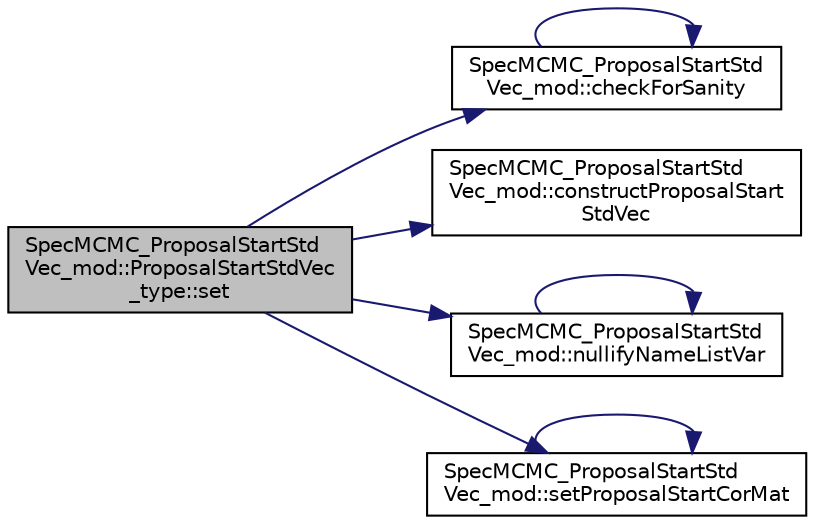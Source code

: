 digraph "SpecMCMC_ProposalStartStdVec_mod::ProposalStartStdVec_type::set"
{
 // LATEX_PDF_SIZE
  edge [fontname="Helvetica",fontsize="10",labelfontname="Helvetica",labelfontsize="10"];
  node [fontname="Helvetica",fontsize="10",shape=record];
  rankdir="LR";
  Node1 [label="SpecMCMC_ProposalStartStd\lVec_mod::ProposalStartStdVec\l_type::set",height=0.2,width=0.4,color="black", fillcolor="grey75", style="filled", fontcolor="black",tooltip=" "];
  Node1 -> Node2 [color="midnightblue",fontsize="10",style="solid"];
  Node2 [label="SpecMCMC_ProposalStartStd\lVec_mod::checkForSanity",height=0.2,width=0.4,color="black", fillcolor="white", style="filled",URL="$namespaceSpecMCMC__ProposalStartStdVec__mod.html#acb91c1d70deb4cc2889c6e7e3c9fa20f",tooltip=" "];
  Node2 -> Node2 [color="midnightblue",fontsize="10",style="solid"];
  Node1 -> Node3 [color="midnightblue",fontsize="10",style="solid"];
  Node3 [label="SpecMCMC_ProposalStartStd\lVec_mod::constructProposalStart\lStdVec",height=0.2,width=0.4,color="black", fillcolor="white", style="filled",URL="$namespaceSpecMCMC__ProposalStartStdVec__mod.html#a8fa18fb8d76d3823f405be115eeec16b",tooltip=" "];
  Node1 -> Node4 [color="midnightblue",fontsize="10",style="solid"];
  Node4 [label="SpecMCMC_ProposalStartStd\lVec_mod::nullifyNameListVar",height=0.2,width=0.4,color="black", fillcolor="white", style="filled",URL="$namespaceSpecMCMC__ProposalStartStdVec__mod.html#ab535db0316e67302a3af9b4456868dba",tooltip=" "];
  Node4 -> Node4 [color="midnightblue",fontsize="10",style="solid"];
  Node1 -> Node5 [color="midnightblue",fontsize="10",style="solid"];
  Node5 [label="SpecMCMC_ProposalStartStd\lVec_mod::setProposalStartCorMat",height=0.2,width=0.4,color="black", fillcolor="white", style="filled",URL="$namespaceSpecMCMC__ProposalStartStdVec__mod.html#aa4b9c81d401ba22f4766f77ebfafe5b8",tooltip=" "];
  Node5 -> Node5 [color="midnightblue",fontsize="10",style="solid"];
}
